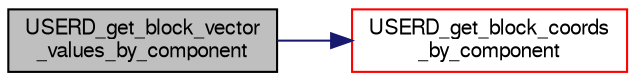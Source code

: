 digraph "USERD_get_block_vector_values_by_component"
{
  bgcolor="transparent";
  edge [fontname="FreeSans",fontsize="10",labelfontname="FreeSans",labelfontsize="10"];
  node [fontname="FreeSans",fontsize="10",shape=record];
  rankdir="LR";
  Node0 [label="USERD_get_block_vector\l_values_by_component",height=0.2,width=0.4,color="black", fillcolor="grey75", style="filled", fontcolor="black"];
  Node0 -> Node1 [color="midnightblue",fontsize="10",style="solid",fontname="FreeSans"];
  Node1 [label="USERD_get_block_coords\l_by_component",height=0.2,width=0.4,color="red",URL="$a19169.html#ac3e5b22acdeab01e93b0767ea06705d2"];
}

